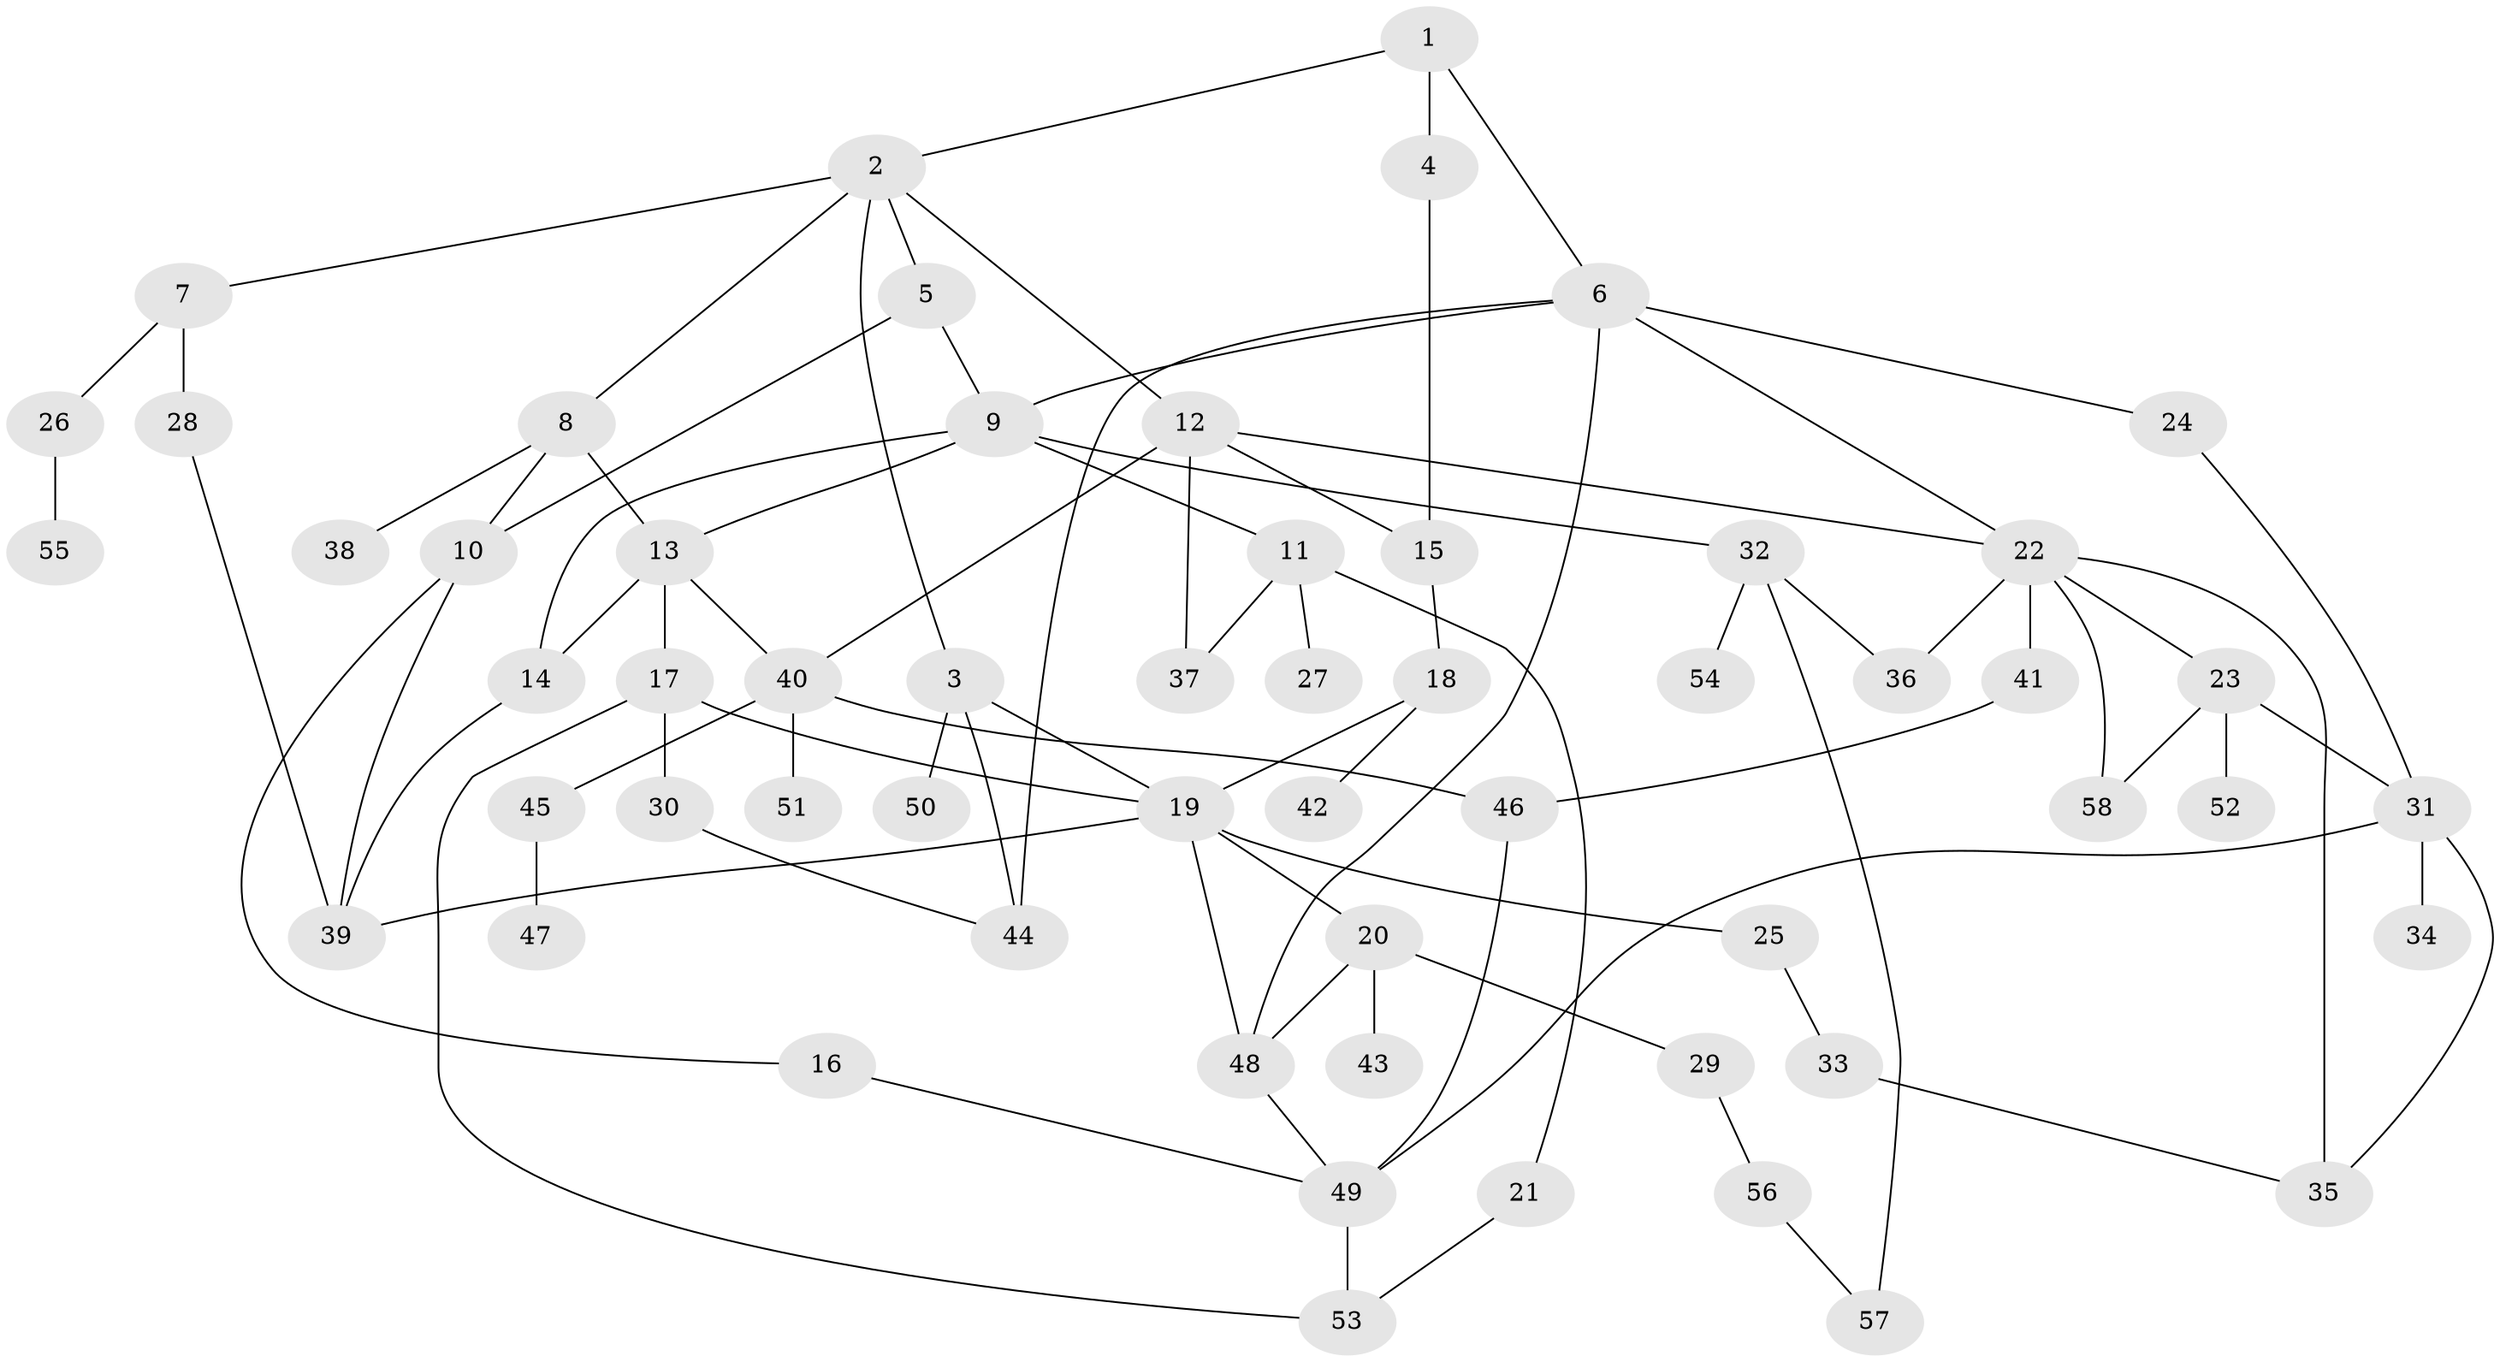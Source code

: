 // Generated by graph-tools (version 1.1) at 2025/41/03/09/25 04:41:32]
// undirected, 58 vertices, 86 edges
graph export_dot {
graph [start="1"]
  node [color=gray90,style=filled];
  1;
  2;
  3;
  4;
  5;
  6;
  7;
  8;
  9;
  10;
  11;
  12;
  13;
  14;
  15;
  16;
  17;
  18;
  19;
  20;
  21;
  22;
  23;
  24;
  25;
  26;
  27;
  28;
  29;
  30;
  31;
  32;
  33;
  34;
  35;
  36;
  37;
  38;
  39;
  40;
  41;
  42;
  43;
  44;
  45;
  46;
  47;
  48;
  49;
  50;
  51;
  52;
  53;
  54;
  55;
  56;
  57;
  58;
  1 -- 2;
  1 -- 4;
  1 -- 6;
  2 -- 3;
  2 -- 5;
  2 -- 7;
  2 -- 8;
  2 -- 12;
  3 -- 50;
  3 -- 19;
  3 -- 44;
  4 -- 15;
  5 -- 9;
  5 -- 10;
  6 -- 24;
  6 -- 44;
  6 -- 9;
  6 -- 48;
  6 -- 22;
  7 -- 26;
  7 -- 28;
  8 -- 13;
  8 -- 38;
  8 -- 10;
  9 -- 11;
  9 -- 14;
  9 -- 32;
  9 -- 13;
  10 -- 16;
  10 -- 39;
  11 -- 21;
  11 -- 27;
  11 -- 37;
  12 -- 22;
  12 -- 37;
  12 -- 40;
  12 -- 15;
  13 -- 17;
  13 -- 40;
  13 -- 14;
  14 -- 39;
  15 -- 18;
  16 -- 49;
  17 -- 30;
  17 -- 53;
  17 -- 19;
  18 -- 19;
  18 -- 42;
  19 -- 20;
  19 -- 25;
  19 -- 48;
  19 -- 39;
  20 -- 29;
  20 -- 43;
  20 -- 48;
  21 -- 53;
  22 -- 23;
  22 -- 36;
  22 -- 41;
  22 -- 35;
  22 -- 58;
  23 -- 31;
  23 -- 52;
  23 -- 58;
  24 -- 31;
  25 -- 33;
  26 -- 55;
  28 -- 39;
  29 -- 56;
  30 -- 44;
  31 -- 34;
  31 -- 35;
  31 -- 49;
  32 -- 54;
  32 -- 57;
  32 -- 36;
  33 -- 35;
  40 -- 45;
  40 -- 46;
  40 -- 51;
  41 -- 46;
  45 -- 47;
  46 -- 49;
  48 -- 49;
  49 -- 53;
  56 -- 57;
}
